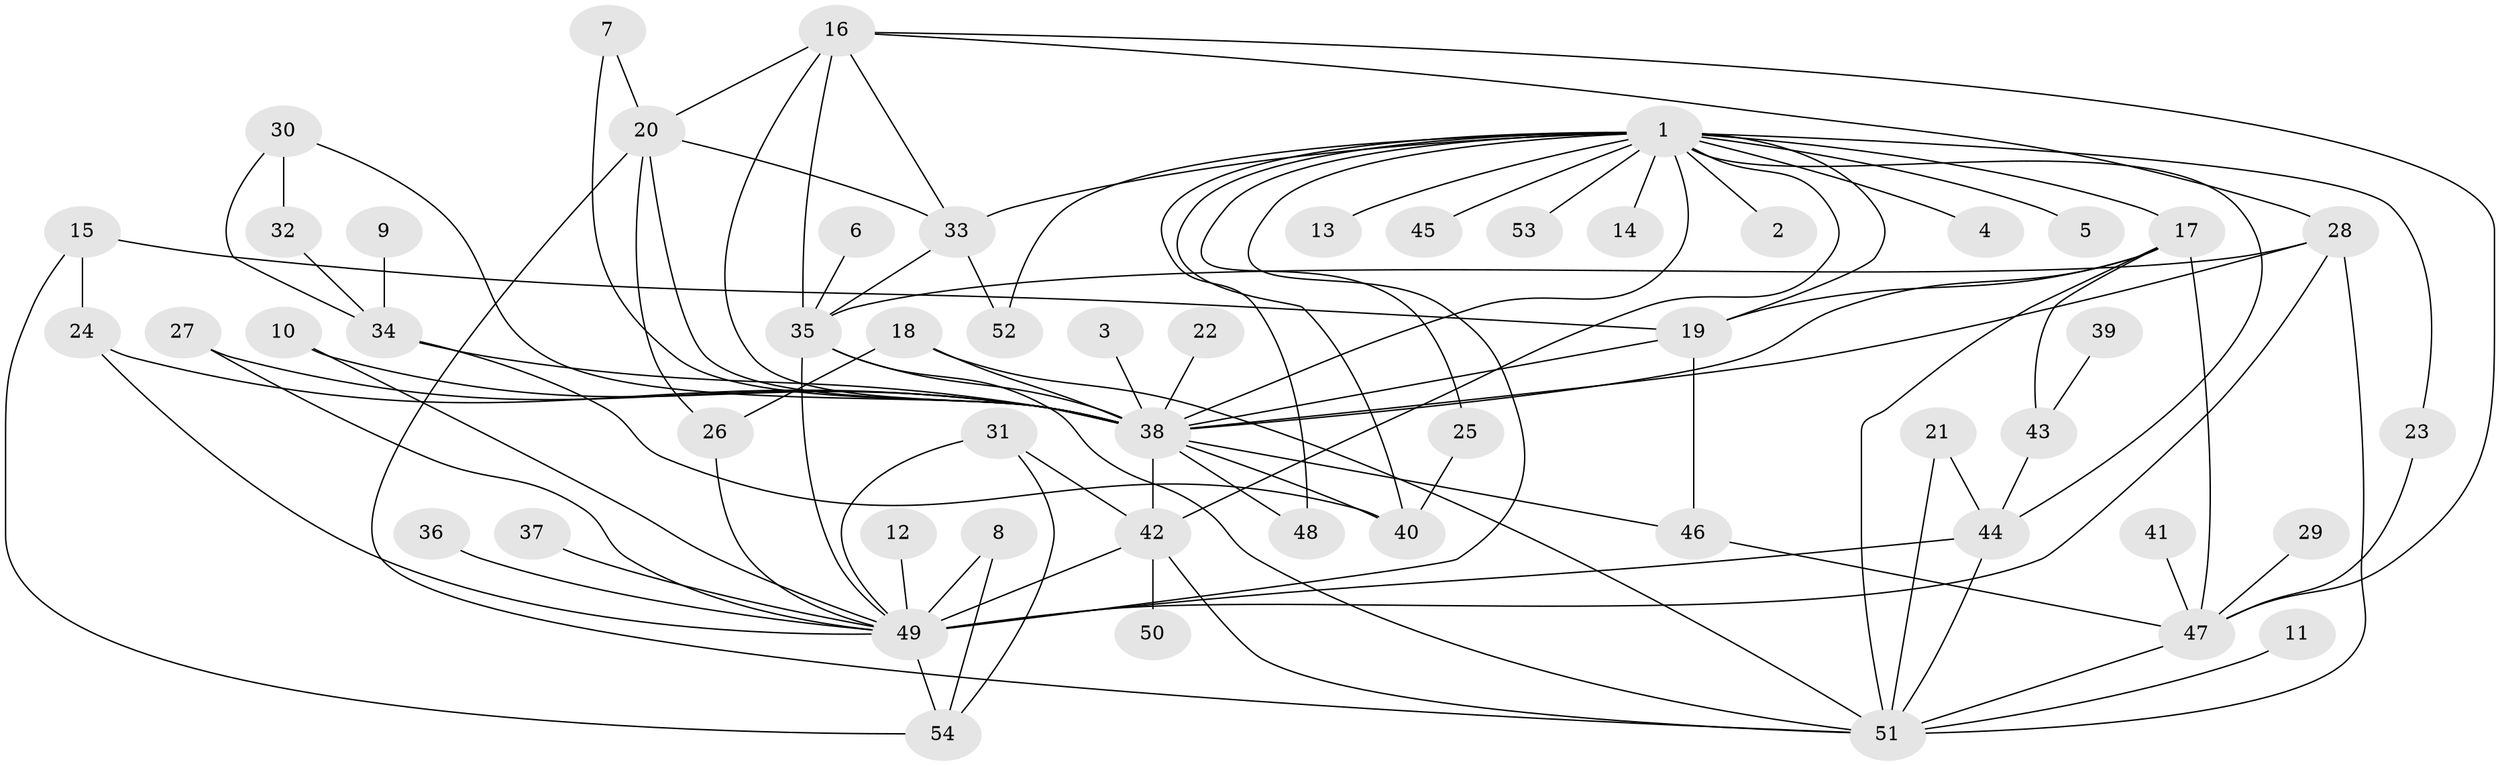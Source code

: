 // original degree distribution, {18: 0.009259259259259259, 23: 0.009259259259259259, 7: 0.037037037037037035, 2: 0.2222222222222222, 5: 0.046296296296296294, 3: 0.12962962962962962, 6: 0.06481481481481481, 4: 0.07407407407407407, 9: 0.009259259259259259, 1: 0.37962962962962965, 16: 0.009259259259259259, 10: 0.009259259259259259}
// Generated by graph-tools (version 1.1) at 2025/49/03/09/25 03:49:49]
// undirected, 54 vertices, 99 edges
graph export_dot {
graph [start="1"]
  node [color=gray90,style=filled];
  1;
  2;
  3;
  4;
  5;
  6;
  7;
  8;
  9;
  10;
  11;
  12;
  13;
  14;
  15;
  16;
  17;
  18;
  19;
  20;
  21;
  22;
  23;
  24;
  25;
  26;
  27;
  28;
  29;
  30;
  31;
  32;
  33;
  34;
  35;
  36;
  37;
  38;
  39;
  40;
  41;
  42;
  43;
  44;
  45;
  46;
  47;
  48;
  49;
  50;
  51;
  52;
  53;
  54;
  1 -- 2 [weight=1.0];
  1 -- 4 [weight=1.0];
  1 -- 5 [weight=1.0];
  1 -- 13 [weight=2.0];
  1 -- 14 [weight=1.0];
  1 -- 17 [weight=1.0];
  1 -- 19 [weight=1.0];
  1 -- 23 [weight=1.0];
  1 -- 25 [weight=1.0];
  1 -- 33 [weight=1.0];
  1 -- 38 [weight=3.0];
  1 -- 40 [weight=1.0];
  1 -- 42 [weight=1.0];
  1 -- 44 [weight=2.0];
  1 -- 45 [weight=1.0];
  1 -- 48 [weight=1.0];
  1 -- 49 [weight=2.0];
  1 -- 52 [weight=1.0];
  1 -- 53 [weight=1.0];
  3 -- 38 [weight=1.0];
  6 -- 35 [weight=1.0];
  7 -- 20 [weight=1.0];
  7 -- 38 [weight=1.0];
  8 -- 49 [weight=1.0];
  8 -- 54 [weight=1.0];
  9 -- 34 [weight=1.0];
  10 -- 38 [weight=1.0];
  10 -- 49 [weight=1.0];
  11 -- 51 [weight=1.0];
  12 -- 49 [weight=1.0];
  15 -- 19 [weight=1.0];
  15 -- 24 [weight=1.0];
  15 -- 54 [weight=1.0];
  16 -- 20 [weight=1.0];
  16 -- 28 [weight=1.0];
  16 -- 33 [weight=1.0];
  16 -- 35 [weight=1.0];
  16 -- 38 [weight=1.0];
  16 -- 47 [weight=1.0];
  17 -- 19 [weight=1.0];
  17 -- 38 [weight=1.0];
  17 -- 43 [weight=1.0];
  17 -- 47 [weight=1.0];
  17 -- 51 [weight=1.0];
  18 -- 26 [weight=1.0];
  18 -- 38 [weight=1.0];
  18 -- 51 [weight=1.0];
  19 -- 38 [weight=1.0];
  19 -- 46 [weight=1.0];
  20 -- 26 [weight=1.0];
  20 -- 33 [weight=1.0];
  20 -- 38 [weight=1.0];
  20 -- 51 [weight=1.0];
  21 -- 44 [weight=1.0];
  21 -- 51 [weight=1.0];
  22 -- 38 [weight=1.0];
  23 -- 47 [weight=1.0];
  24 -- 38 [weight=1.0];
  24 -- 49 [weight=1.0];
  25 -- 40 [weight=1.0];
  26 -- 49 [weight=1.0];
  27 -- 38 [weight=1.0];
  27 -- 49 [weight=1.0];
  28 -- 35 [weight=1.0];
  28 -- 38 [weight=1.0];
  28 -- 49 [weight=2.0];
  28 -- 51 [weight=1.0];
  29 -- 47 [weight=1.0];
  30 -- 32 [weight=1.0];
  30 -- 34 [weight=1.0];
  30 -- 38 [weight=1.0];
  31 -- 42 [weight=1.0];
  31 -- 49 [weight=1.0];
  31 -- 54 [weight=1.0];
  32 -- 34 [weight=1.0];
  33 -- 35 [weight=1.0];
  33 -- 52 [weight=1.0];
  34 -- 38 [weight=1.0];
  34 -- 40 [weight=1.0];
  35 -- 38 [weight=2.0];
  35 -- 49 [weight=1.0];
  35 -- 51 [weight=1.0];
  36 -- 49 [weight=1.0];
  37 -- 49 [weight=1.0];
  38 -- 40 [weight=2.0];
  38 -- 42 [weight=1.0];
  38 -- 46 [weight=1.0];
  38 -- 48 [weight=1.0];
  39 -- 43 [weight=1.0];
  41 -- 47 [weight=1.0];
  42 -- 49 [weight=1.0];
  42 -- 50 [weight=1.0];
  42 -- 51 [weight=1.0];
  43 -- 44 [weight=1.0];
  44 -- 49 [weight=2.0];
  44 -- 51 [weight=1.0];
  46 -- 47 [weight=1.0];
  47 -- 51 [weight=1.0];
  49 -- 54 [weight=1.0];
}
